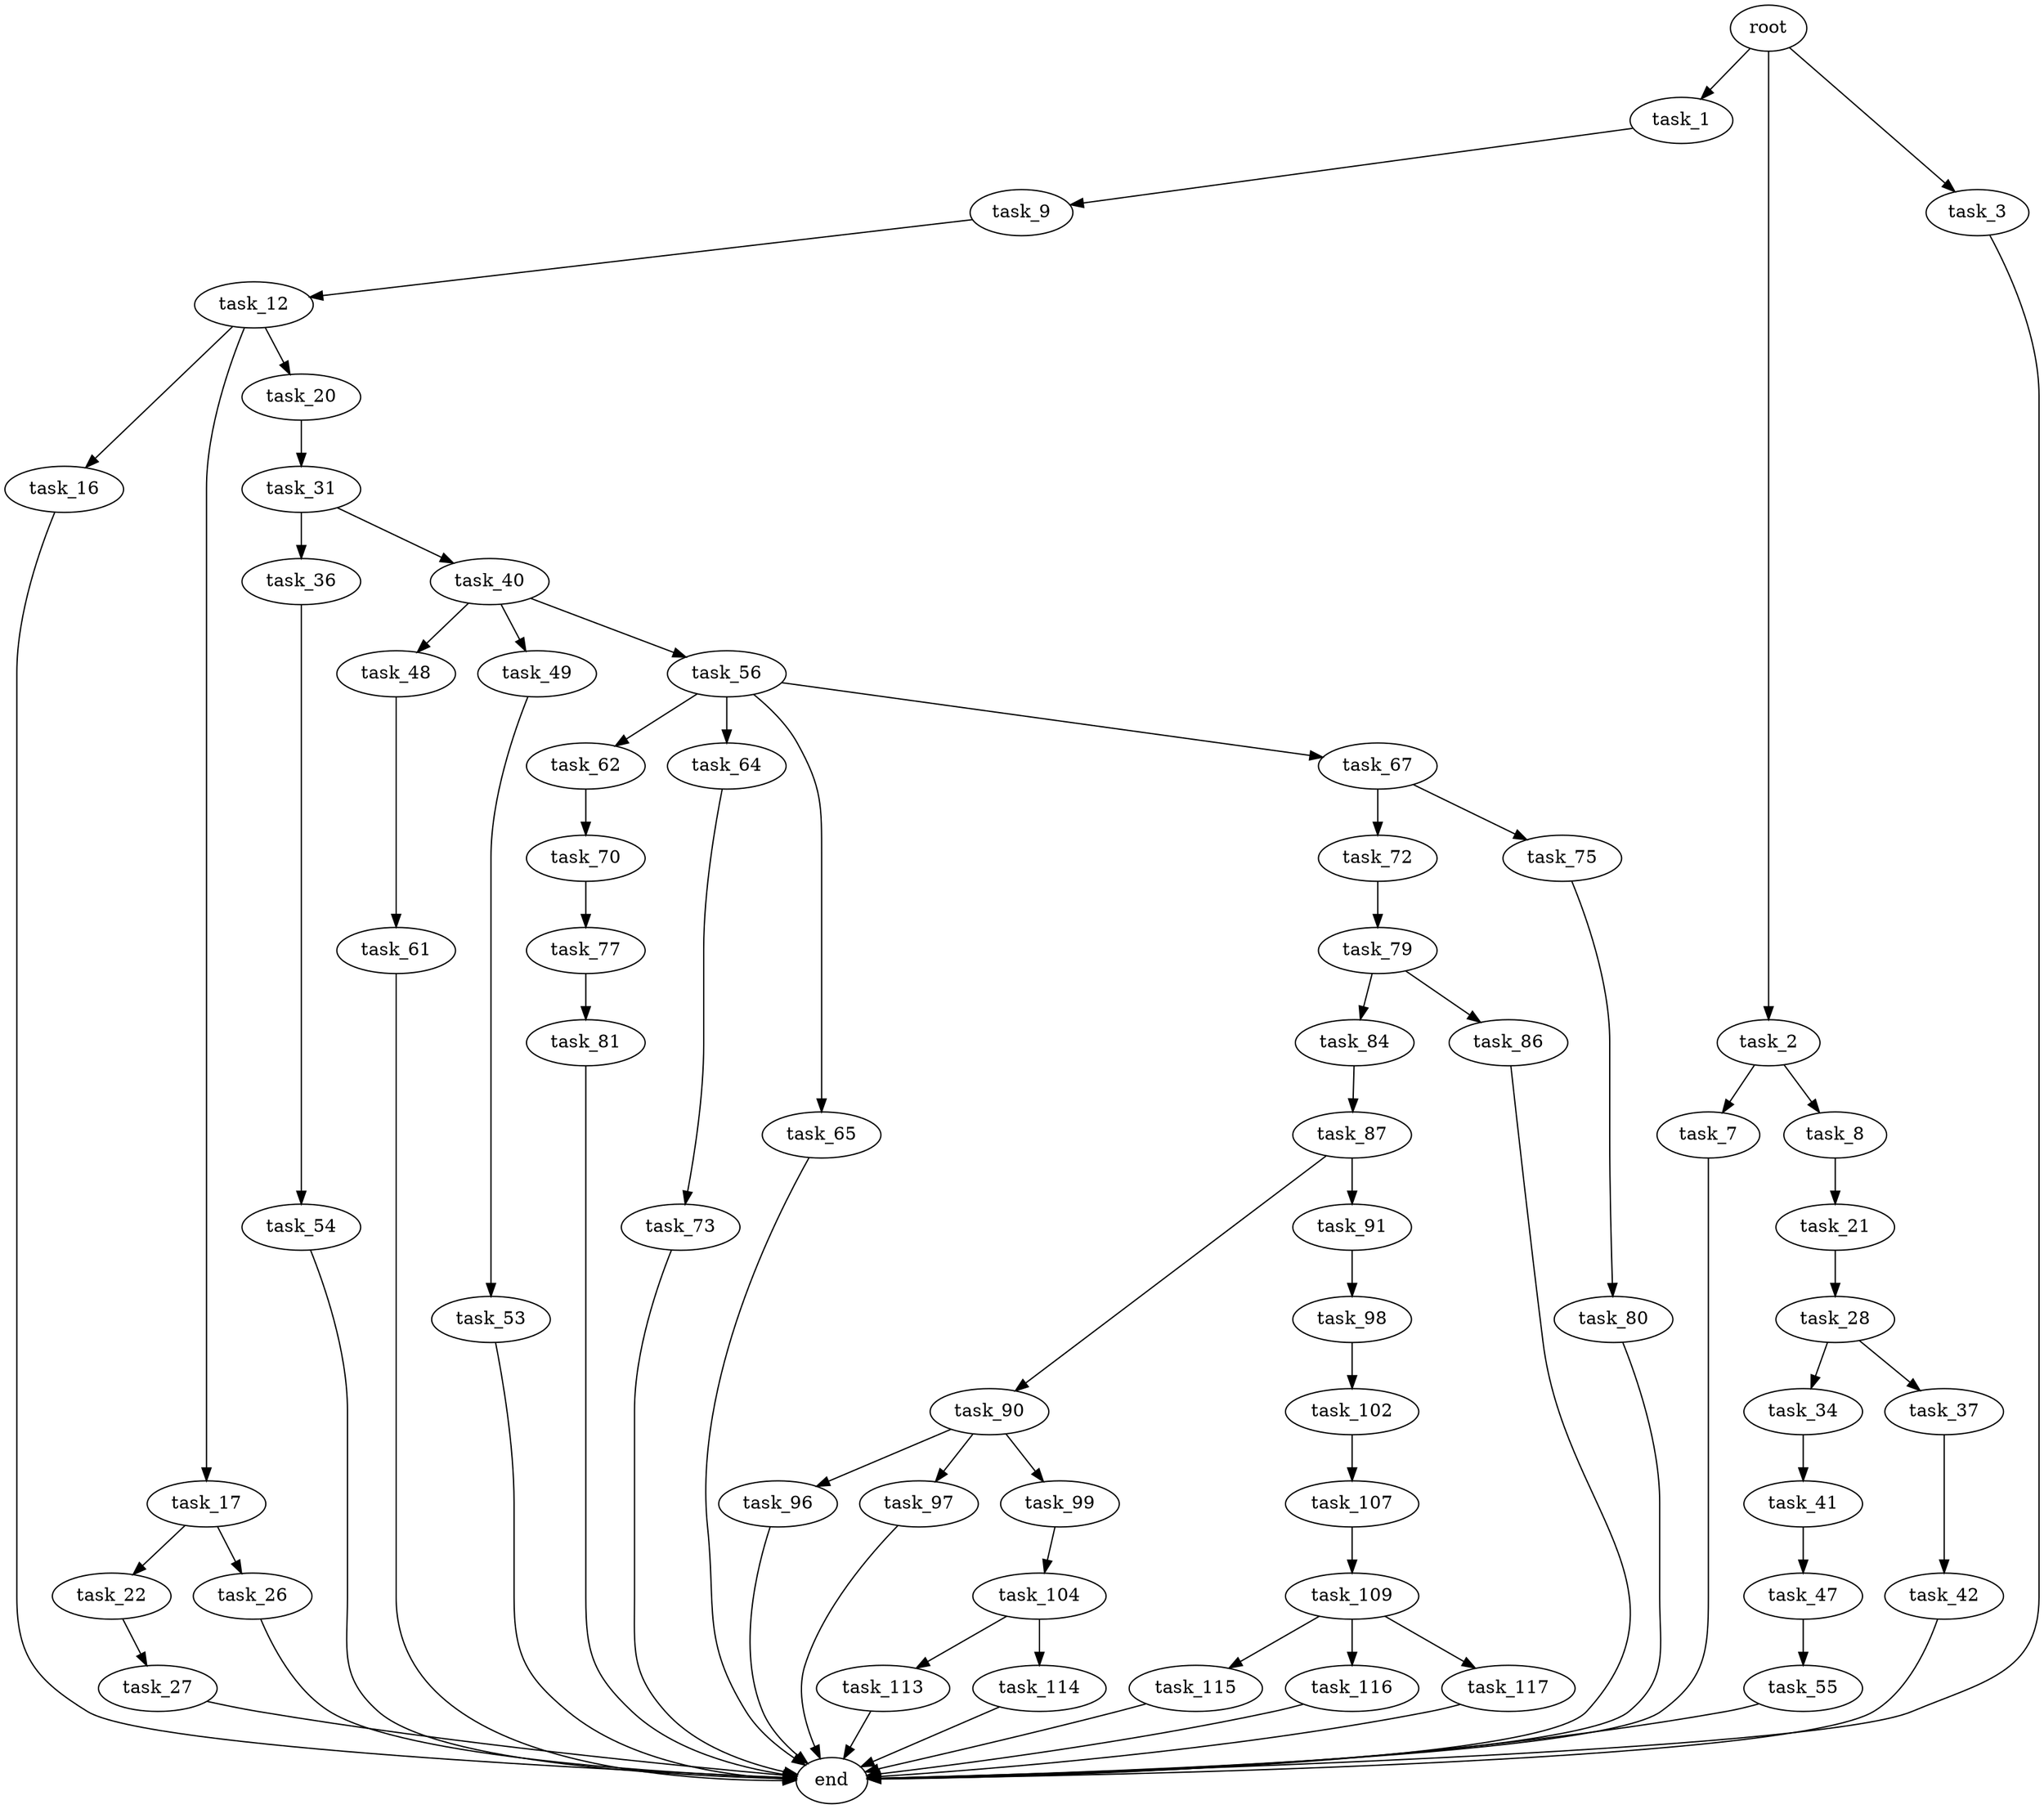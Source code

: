 digraph G {
  root [size="0.000000"];
  task_1 [size="68719476736.000000"];
  task_2 [size="25890515650.000000"];
  task_3 [size="467604314200.000000"];
  task_7 [size="28991029248.000000"];
  task_8 [size="15047411724.000000"];
  task_9 [size="38051422122.000000"];
  task_12 [size="68719476736.000000"];
  task_16 [size="134217728000.000000"];
  task_17 [size="782757789696.000000"];
  task_20 [size="18021431300.000000"];
  task_21 [size="549755813888.000000"];
  task_22 [size="182620722282.000000"];
  task_26 [size="782757789696.000000"];
  task_27 [size="13949477497.000000"];
  task_28 [size="202630423247.000000"];
  task_31 [size="3835734234.000000"];
  task_34 [size="54397564488.000000"];
  task_36 [size="32446165976.000000"];
  task_37 [size="262926874022.000000"];
  task_40 [size="1099017047938.000000"];
  task_41 [size="2906786719.000000"];
  task_42 [size="12087438141.000000"];
  task_47 [size="1326687869.000000"];
  task_48 [size="782757789696.000000"];
  task_49 [size="10889144871.000000"];
  task_53 [size="1193892060.000000"];
  task_54 [size="9660452009.000000"];
  task_55 [size="134217728000.000000"];
  task_56 [size="8589934592.000000"];
  task_61 [size="190753063092.000000"];
  task_62 [size="782757789696.000000"];
  task_64 [size="231928233984.000000"];
  task_65 [size="12607807626.000000"];
  task_67 [size="4651357035.000000"];
  task_70 [size="9591302378.000000"];
  task_72 [size="789192617767.000000"];
  task_73 [size="10693810465.000000"];
  task_75 [size="8589934592.000000"];
  task_77 [size="12974131379.000000"];
  task_79 [size="3062544402.000000"];
  task_80 [size="502896553333.000000"];
  task_81 [size="32947626719.000000"];
  task_84 [size="166902081020.000000"];
  task_86 [size="31296705440.000000"];
  task_87 [size="7007777574.000000"];
  task_90 [size="28991029248.000000"];
  task_91 [size="3819210562.000000"];
  task_96 [size="245066961690.000000"];
  task_97 [size="13169937160.000000"];
  task_98 [size="1239067892.000000"];
  task_99 [size="467086533933.000000"];
  task_102 [size="5582444849.000000"];
  task_104 [size="1073741824000.000000"];
  task_107 [size="134217728000.000000"];
  task_109 [size="1885927633.000000"];
  task_113 [size="145051037924.000000"];
  task_114 [size="68719476736.000000"];
  task_115 [size="12311802601.000000"];
  task_116 [size="96690843573.000000"];
  task_117 [size="231928233984.000000"];
  end [size="0.000000"];

  root -> task_1 [size="1.000000"];
  root -> task_2 [size="1.000000"];
  root -> task_3 [size="1.000000"];
  task_1 -> task_9 [size="134217728.000000"];
  task_2 -> task_7 [size="536870912.000000"];
  task_2 -> task_8 [size="536870912.000000"];
  task_3 -> end [size="1.000000"];
  task_7 -> end [size="1.000000"];
  task_8 -> task_21 [size="679477248.000000"];
  task_9 -> task_12 [size="679477248.000000"];
  task_12 -> task_16 [size="134217728.000000"];
  task_12 -> task_17 [size="134217728.000000"];
  task_12 -> task_20 [size="134217728.000000"];
  task_16 -> end [size="1.000000"];
  task_17 -> task_22 [size="679477248.000000"];
  task_17 -> task_26 [size="679477248.000000"];
  task_20 -> task_31 [size="33554432.000000"];
  task_21 -> task_28 [size="536870912.000000"];
  task_22 -> task_27 [size="134217728.000000"];
  task_26 -> end [size="1.000000"];
  task_27 -> end [size="1.000000"];
  task_28 -> task_34 [size="134217728.000000"];
  task_28 -> task_37 [size="134217728.000000"];
  task_31 -> task_36 [size="209715200.000000"];
  task_31 -> task_40 [size="209715200.000000"];
  task_34 -> task_41 [size="134217728.000000"];
  task_36 -> task_54 [size="679477248.000000"];
  task_37 -> task_42 [size="209715200.000000"];
  task_40 -> task_48 [size="679477248.000000"];
  task_40 -> task_49 [size="679477248.000000"];
  task_40 -> task_56 [size="679477248.000000"];
  task_41 -> task_47 [size="75497472.000000"];
  task_42 -> end [size="1.000000"];
  task_47 -> task_55 [size="33554432.000000"];
  task_48 -> task_61 [size="679477248.000000"];
  task_49 -> task_53 [size="411041792.000000"];
  task_53 -> end [size="1.000000"];
  task_54 -> end [size="1.000000"];
  task_55 -> end [size="1.000000"];
  task_56 -> task_62 [size="33554432.000000"];
  task_56 -> task_64 [size="33554432.000000"];
  task_56 -> task_65 [size="33554432.000000"];
  task_56 -> task_67 [size="33554432.000000"];
  task_61 -> end [size="1.000000"];
  task_62 -> task_70 [size="679477248.000000"];
  task_64 -> task_73 [size="301989888.000000"];
  task_65 -> end [size="1.000000"];
  task_67 -> task_72 [size="301989888.000000"];
  task_67 -> task_75 [size="301989888.000000"];
  task_70 -> task_77 [size="209715200.000000"];
  task_72 -> task_79 [size="838860800.000000"];
  task_73 -> end [size="1.000000"];
  task_75 -> task_80 [size="33554432.000000"];
  task_77 -> task_81 [size="679477248.000000"];
  task_79 -> task_84 [size="134217728.000000"];
  task_79 -> task_86 [size="134217728.000000"];
  task_80 -> end [size="1.000000"];
  task_81 -> end [size="1.000000"];
  task_84 -> task_87 [size="536870912.000000"];
  task_86 -> end [size="1.000000"];
  task_87 -> task_90 [size="134217728.000000"];
  task_87 -> task_91 [size="134217728.000000"];
  task_90 -> task_96 [size="75497472.000000"];
  task_90 -> task_97 [size="75497472.000000"];
  task_90 -> task_99 [size="75497472.000000"];
  task_91 -> task_98 [size="75497472.000000"];
  task_96 -> end [size="1.000000"];
  task_97 -> end [size="1.000000"];
  task_98 -> task_102 [size="75497472.000000"];
  task_99 -> task_104 [size="679477248.000000"];
  task_102 -> task_107 [size="134217728.000000"];
  task_104 -> task_113 [size="838860800.000000"];
  task_104 -> task_114 [size="838860800.000000"];
  task_107 -> task_109 [size="209715200.000000"];
  task_109 -> task_115 [size="75497472.000000"];
  task_109 -> task_116 [size="75497472.000000"];
  task_109 -> task_117 [size="75497472.000000"];
  task_113 -> end [size="1.000000"];
  task_114 -> end [size="1.000000"];
  task_115 -> end [size="1.000000"];
  task_116 -> end [size="1.000000"];
  task_117 -> end [size="1.000000"];
}
